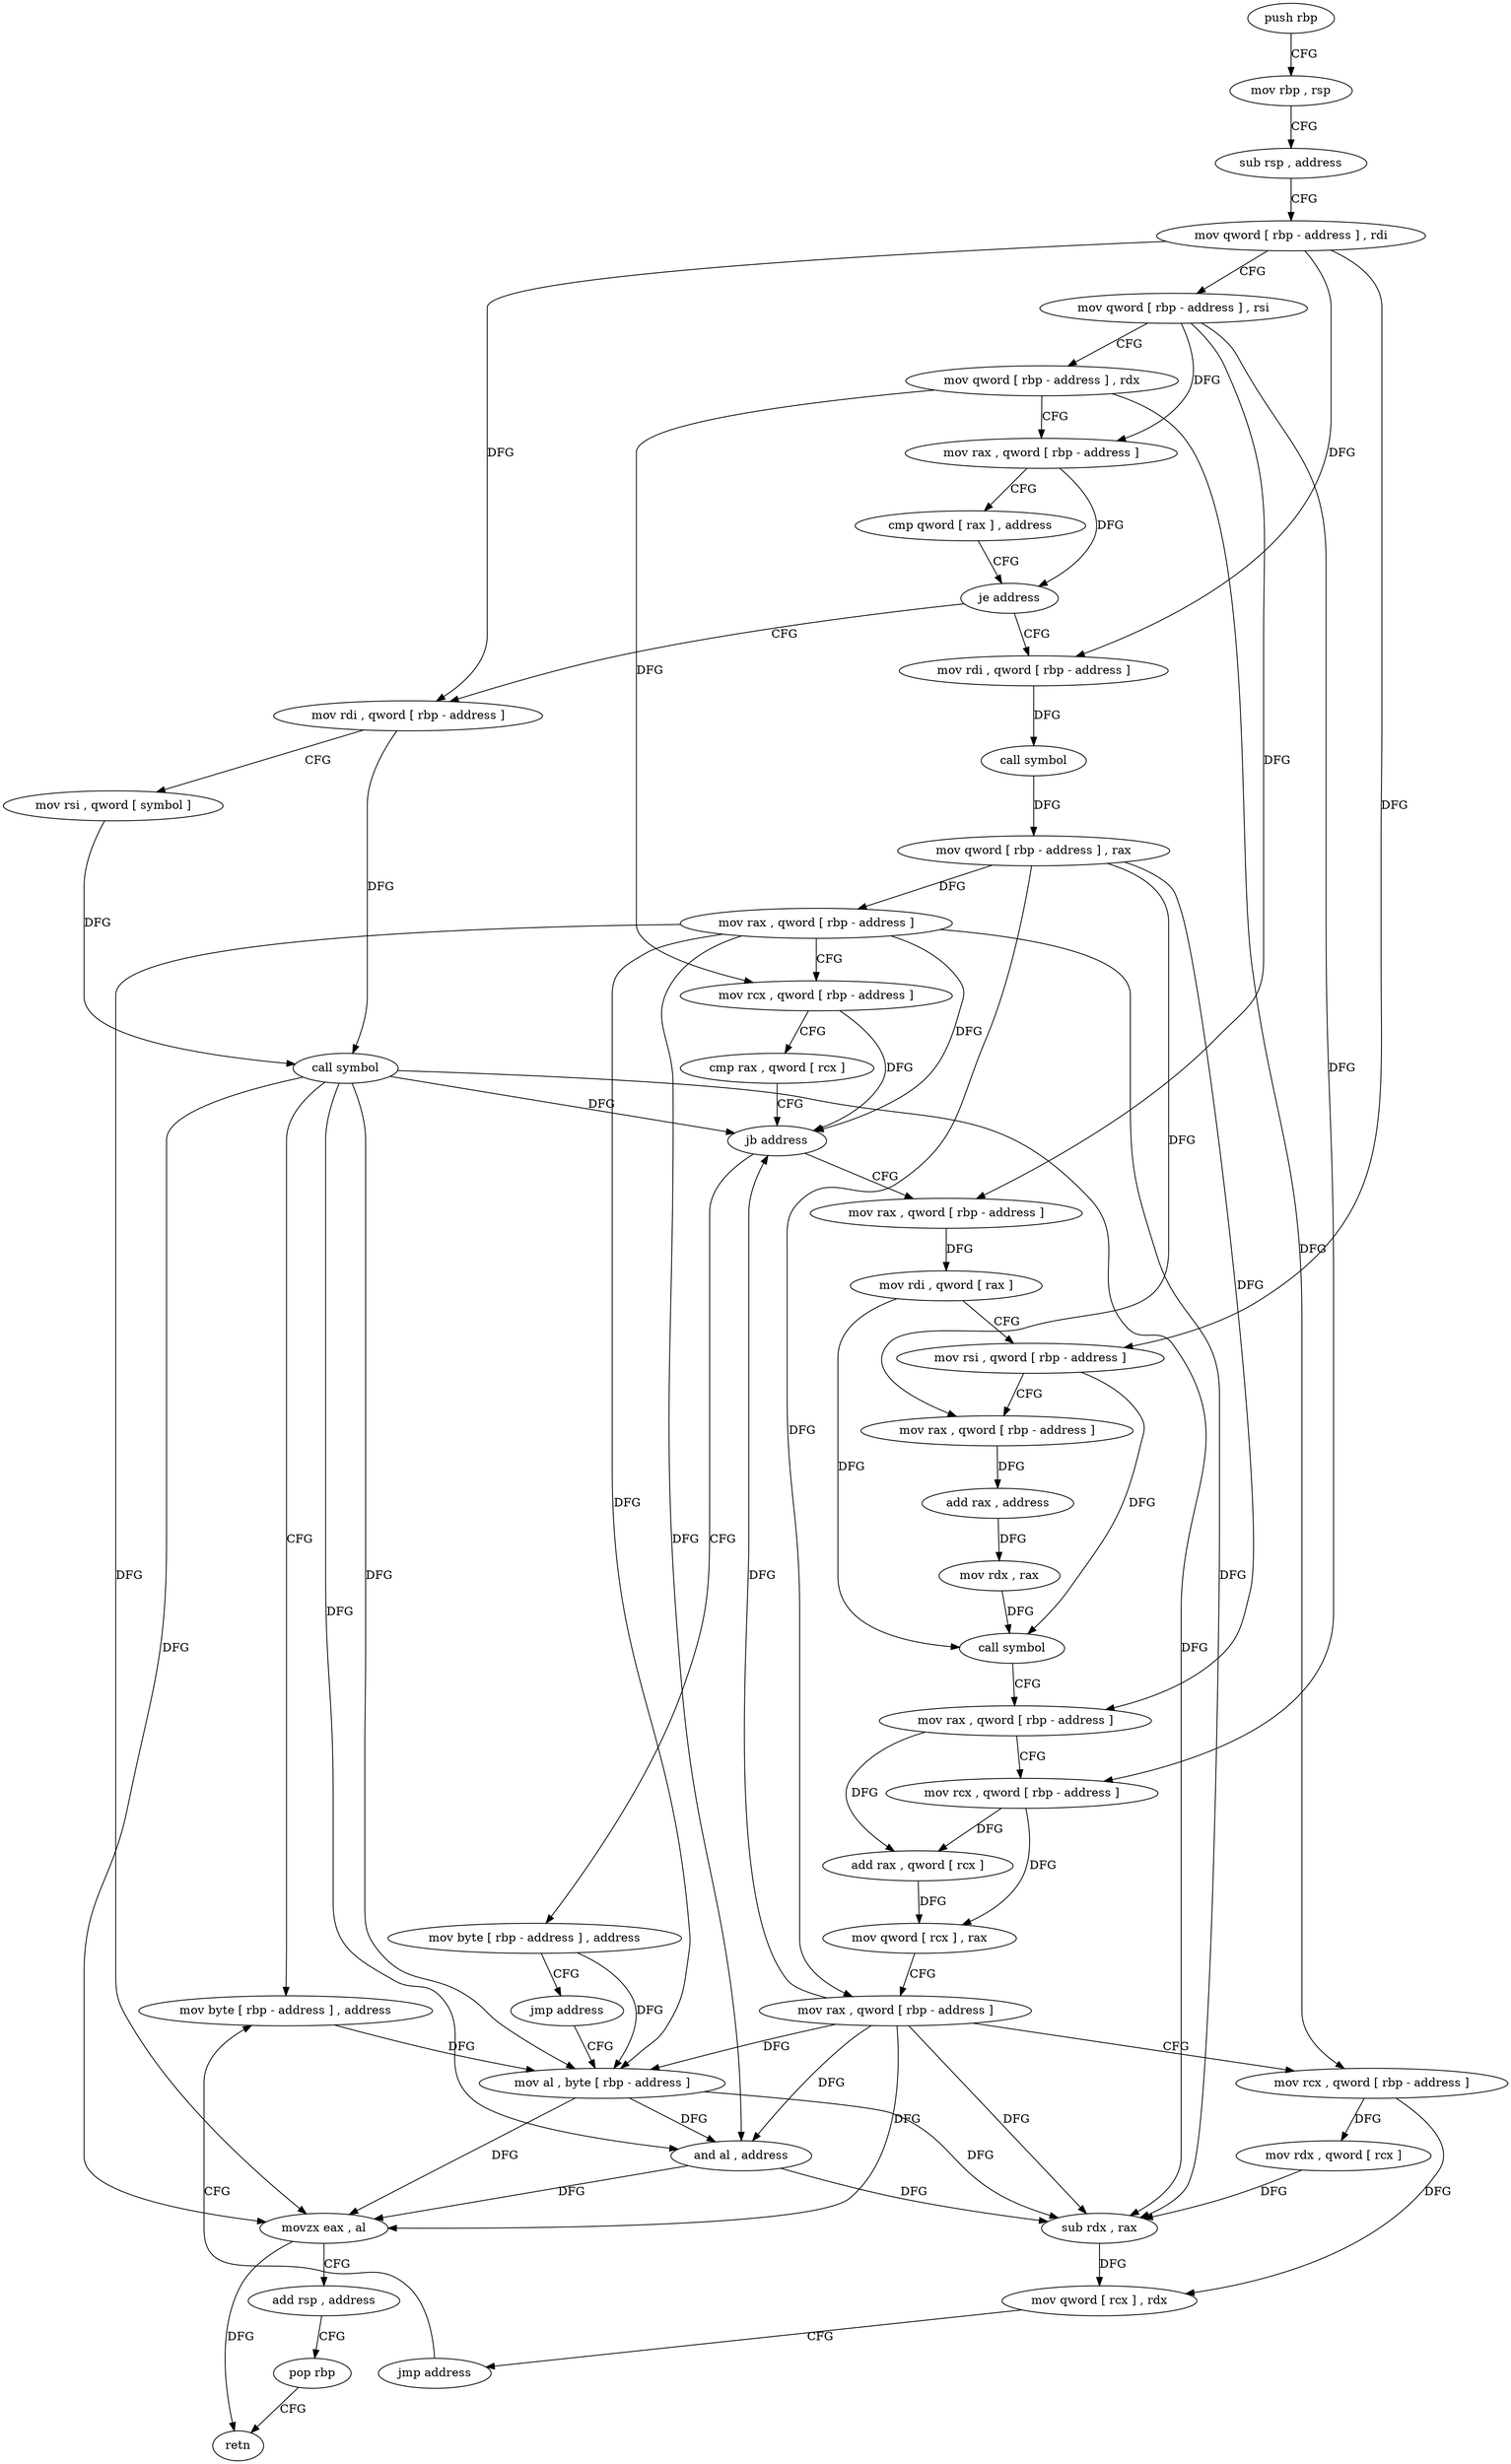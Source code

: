 digraph "func" {
"4211152" [label = "push rbp" ]
"4211153" [label = "mov rbp , rsp" ]
"4211156" [label = "sub rsp , address" ]
"4211160" [label = "mov qword [ rbp - address ] , rdi" ]
"4211164" [label = "mov qword [ rbp - address ] , rsi" ]
"4211168" [label = "mov qword [ rbp - address ] , rdx" ]
"4211172" [label = "mov rax , qword [ rbp - address ]" ]
"4211176" [label = "cmp qword [ rax ] , address" ]
"4211180" [label = "je address" ]
"4211290" [label = "mov rdi , qword [ rbp - address ]" ]
"4211186" [label = "mov rdi , qword [ rbp - address ]" ]
"4211294" [label = "mov rsi , qword [ symbol ]" ]
"4211302" [label = "call symbol" ]
"4211307" [label = "mov byte [ rbp - address ] , address" ]
"4211190" [label = "call symbol" ]
"4211195" [label = "mov qword [ rbp - address ] , rax" ]
"4211199" [label = "mov rax , qword [ rbp - address ]" ]
"4211203" [label = "mov rcx , qword [ rbp - address ]" ]
"4211207" [label = "cmp rax , qword [ rcx ]" ]
"4211210" [label = "jb address" ]
"4211225" [label = "mov rax , qword [ rbp - address ]" ]
"4211216" [label = "mov byte [ rbp - address ] , address" ]
"4211229" [label = "mov rdi , qword [ rax ]" ]
"4211232" [label = "mov rsi , qword [ rbp - address ]" ]
"4211236" [label = "mov rax , qword [ rbp - address ]" ]
"4211240" [label = "add rax , address" ]
"4211246" [label = "mov rdx , rax" ]
"4211249" [label = "call symbol" ]
"4211254" [label = "mov rax , qword [ rbp - address ]" ]
"4211258" [label = "mov rcx , qword [ rbp - address ]" ]
"4211262" [label = "add rax , qword [ rcx ]" ]
"4211265" [label = "mov qword [ rcx ] , rax" ]
"4211268" [label = "mov rax , qword [ rbp - address ]" ]
"4211272" [label = "mov rcx , qword [ rbp - address ]" ]
"4211276" [label = "mov rdx , qword [ rcx ]" ]
"4211279" [label = "sub rdx , rax" ]
"4211282" [label = "mov qword [ rcx ] , rdx" ]
"4211285" [label = "jmp address" ]
"4211220" [label = "jmp address" ]
"4211311" [label = "mov al , byte [ rbp - address ]" ]
"4211314" [label = "and al , address" ]
"4211316" [label = "movzx eax , al" ]
"4211319" [label = "add rsp , address" ]
"4211323" [label = "pop rbp" ]
"4211324" [label = "retn" ]
"4211152" -> "4211153" [ label = "CFG" ]
"4211153" -> "4211156" [ label = "CFG" ]
"4211156" -> "4211160" [ label = "CFG" ]
"4211160" -> "4211164" [ label = "CFG" ]
"4211160" -> "4211290" [ label = "DFG" ]
"4211160" -> "4211186" [ label = "DFG" ]
"4211160" -> "4211232" [ label = "DFG" ]
"4211164" -> "4211168" [ label = "CFG" ]
"4211164" -> "4211172" [ label = "DFG" ]
"4211164" -> "4211225" [ label = "DFG" ]
"4211164" -> "4211258" [ label = "DFG" ]
"4211168" -> "4211172" [ label = "CFG" ]
"4211168" -> "4211203" [ label = "DFG" ]
"4211168" -> "4211272" [ label = "DFG" ]
"4211172" -> "4211176" [ label = "CFG" ]
"4211172" -> "4211180" [ label = "DFG" ]
"4211176" -> "4211180" [ label = "CFG" ]
"4211180" -> "4211290" [ label = "CFG" ]
"4211180" -> "4211186" [ label = "CFG" ]
"4211290" -> "4211294" [ label = "CFG" ]
"4211290" -> "4211302" [ label = "DFG" ]
"4211186" -> "4211190" [ label = "DFG" ]
"4211294" -> "4211302" [ label = "DFG" ]
"4211302" -> "4211307" [ label = "CFG" ]
"4211302" -> "4211210" [ label = "DFG" ]
"4211302" -> "4211279" [ label = "DFG" ]
"4211302" -> "4211311" [ label = "DFG" ]
"4211302" -> "4211314" [ label = "DFG" ]
"4211302" -> "4211316" [ label = "DFG" ]
"4211307" -> "4211311" [ label = "DFG" ]
"4211190" -> "4211195" [ label = "DFG" ]
"4211195" -> "4211199" [ label = "DFG" ]
"4211195" -> "4211236" [ label = "DFG" ]
"4211195" -> "4211254" [ label = "DFG" ]
"4211195" -> "4211268" [ label = "DFG" ]
"4211199" -> "4211203" [ label = "CFG" ]
"4211199" -> "4211210" [ label = "DFG" ]
"4211199" -> "4211279" [ label = "DFG" ]
"4211199" -> "4211311" [ label = "DFG" ]
"4211199" -> "4211314" [ label = "DFG" ]
"4211199" -> "4211316" [ label = "DFG" ]
"4211203" -> "4211207" [ label = "CFG" ]
"4211203" -> "4211210" [ label = "DFG" ]
"4211207" -> "4211210" [ label = "CFG" ]
"4211210" -> "4211225" [ label = "CFG" ]
"4211210" -> "4211216" [ label = "CFG" ]
"4211225" -> "4211229" [ label = "DFG" ]
"4211216" -> "4211220" [ label = "CFG" ]
"4211216" -> "4211311" [ label = "DFG" ]
"4211229" -> "4211232" [ label = "CFG" ]
"4211229" -> "4211249" [ label = "DFG" ]
"4211232" -> "4211236" [ label = "CFG" ]
"4211232" -> "4211249" [ label = "DFG" ]
"4211236" -> "4211240" [ label = "DFG" ]
"4211240" -> "4211246" [ label = "DFG" ]
"4211246" -> "4211249" [ label = "DFG" ]
"4211249" -> "4211254" [ label = "CFG" ]
"4211254" -> "4211258" [ label = "CFG" ]
"4211254" -> "4211262" [ label = "DFG" ]
"4211258" -> "4211262" [ label = "DFG" ]
"4211258" -> "4211265" [ label = "DFG" ]
"4211262" -> "4211265" [ label = "DFG" ]
"4211265" -> "4211268" [ label = "CFG" ]
"4211268" -> "4211272" [ label = "CFG" ]
"4211268" -> "4211210" [ label = "DFG" ]
"4211268" -> "4211279" [ label = "DFG" ]
"4211268" -> "4211311" [ label = "DFG" ]
"4211268" -> "4211314" [ label = "DFG" ]
"4211268" -> "4211316" [ label = "DFG" ]
"4211272" -> "4211276" [ label = "DFG" ]
"4211272" -> "4211282" [ label = "DFG" ]
"4211276" -> "4211279" [ label = "DFG" ]
"4211279" -> "4211282" [ label = "DFG" ]
"4211282" -> "4211285" [ label = "CFG" ]
"4211285" -> "4211307" [ label = "CFG" ]
"4211220" -> "4211311" [ label = "CFG" ]
"4211311" -> "4211314" [ label = "DFG" ]
"4211311" -> "4211279" [ label = "DFG" ]
"4211311" -> "4211316" [ label = "DFG" ]
"4211314" -> "4211316" [ label = "DFG" ]
"4211314" -> "4211279" [ label = "DFG" ]
"4211316" -> "4211319" [ label = "CFG" ]
"4211316" -> "4211324" [ label = "DFG" ]
"4211319" -> "4211323" [ label = "CFG" ]
"4211323" -> "4211324" [ label = "CFG" ]
}
